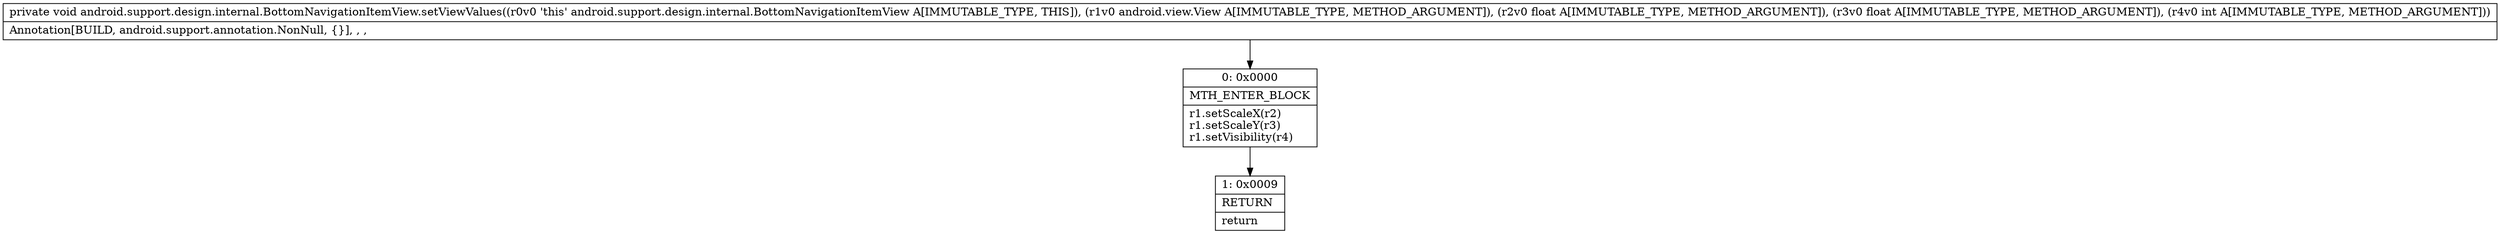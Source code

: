 digraph "CFG forandroid.support.design.internal.BottomNavigationItemView.setViewValues(Landroid\/view\/View;FFI)V" {
Node_0 [shape=record,label="{0\:\ 0x0000|MTH_ENTER_BLOCK\l|r1.setScaleX(r2)\lr1.setScaleY(r3)\lr1.setVisibility(r4)\l}"];
Node_1 [shape=record,label="{1\:\ 0x0009|RETURN\l|return\l}"];
MethodNode[shape=record,label="{private void android.support.design.internal.BottomNavigationItemView.setViewValues((r0v0 'this' android.support.design.internal.BottomNavigationItemView A[IMMUTABLE_TYPE, THIS]), (r1v0 android.view.View A[IMMUTABLE_TYPE, METHOD_ARGUMENT]), (r2v0 float A[IMMUTABLE_TYPE, METHOD_ARGUMENT]), (r3v0 float A[IMMUTABLE_TYPE, METHOD_ARGUMENT]), (r4v0 int A[IMMUTABLE_TYPE, METHOD_ARGUMENT]))  | Annotation[BUILD, android.support.annotation.NonNull, \{\}], , , \l}"];
MethodNode -> Node_0;
Node_0 -> Node_1;
}

